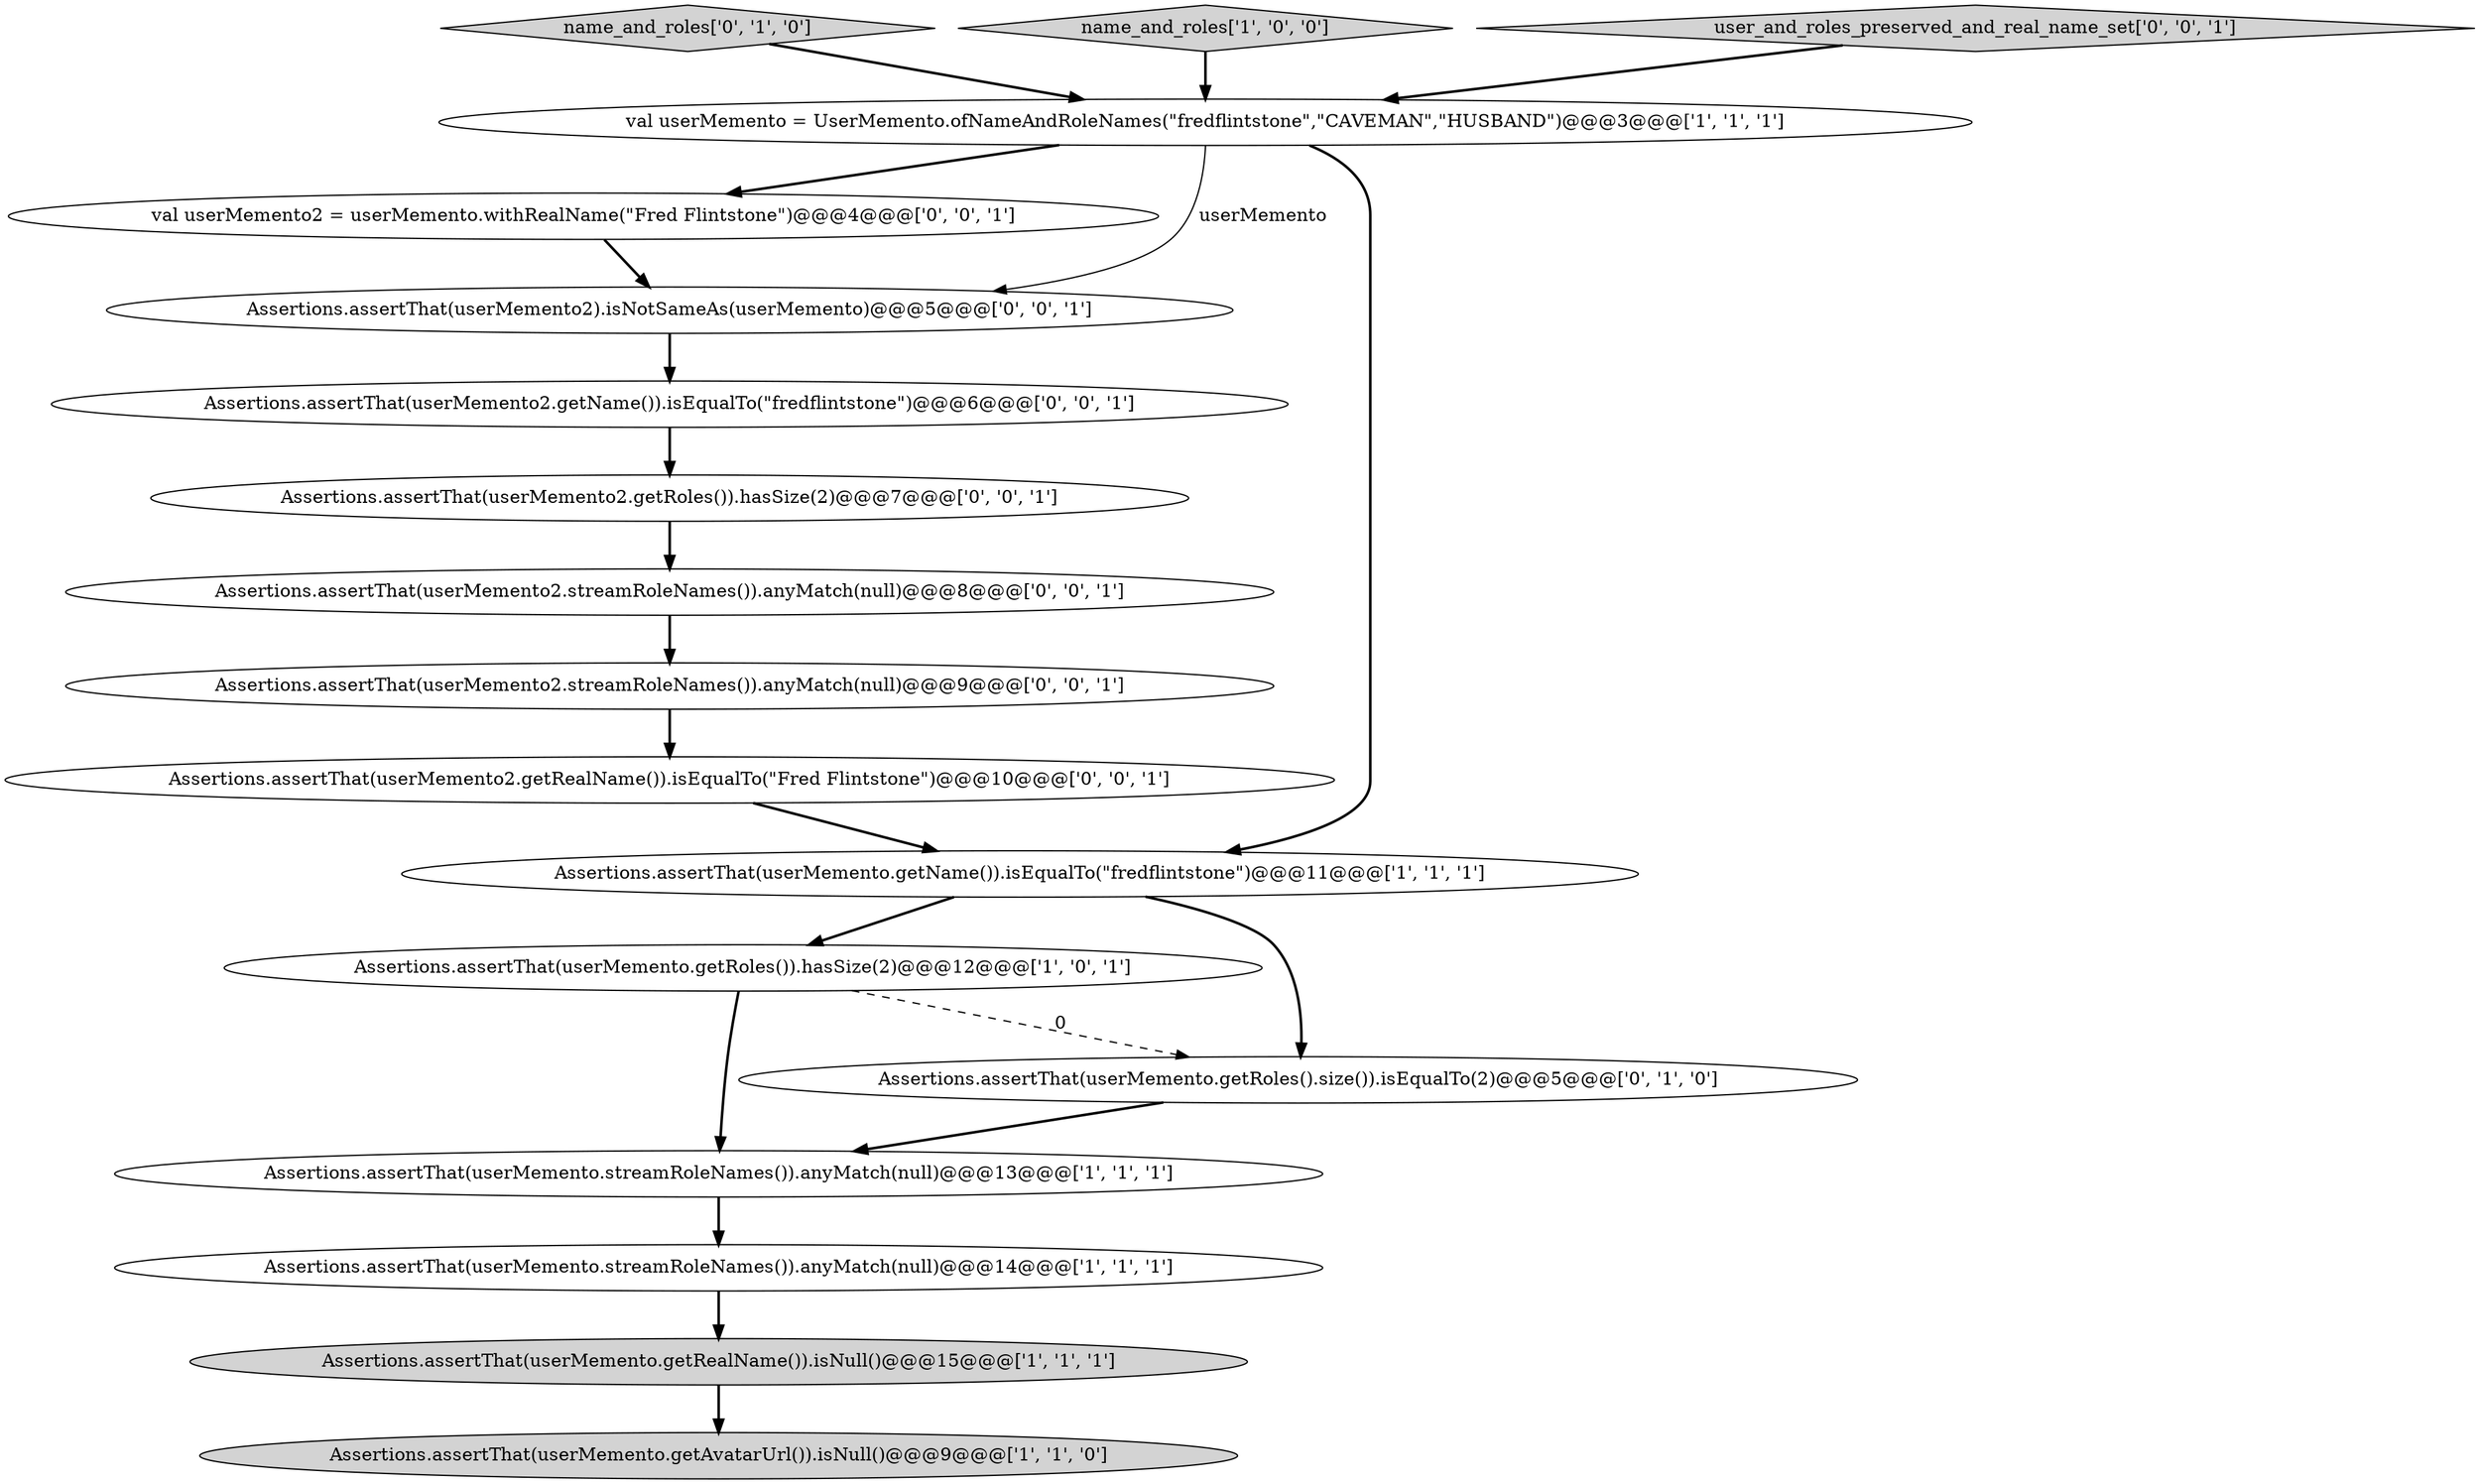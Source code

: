 digraph {
17 [style = filled, label = "Assertions.assertThat(userMemento2.streamRoleNames()).anyMatch(null)@@@8@@@['0', '0', '1']", fillcolor = white, shape = ellipse image = "AAA0AAABBB3BBB"];
8 [style = filled, label = "name_and_roles['0', '1', '0']", fillcolor = lightgray, shape = diamond image = "AAA0AAABBB2BBB"];
11 [style = filled, label = "val userMemento2 = userMemento.withRealName(\"Fred Flintstone\")@@@4@@@['0', '0', '1']", fillcolor = white, shape = ellipse image = "AAA0AAABBB3BBB"];
7 [style = filled, label = "name_and_roles['1', '0', '0']", fillcolor = lightgray, shape = diamond image = "AAA0AAABBB1BBB"];
5 [style = filled, label = "Assertions.assertThat(userMemento.streamRoleNames()).anyMatch(null)@@@14@@@['1', '1', '1']", fillcolor = white, shape = ellipse image = "AAA0AAABBB1BBB"];
10 [style = filled, label = "Assertions.assertThat(userMemento2.getRoles()).hasSize(2)@@@7@@@['0', '0', '1']", fillcolor = white, shape = ellipse image = "AAA0AAABBB3BBB"];
12 [style = filled, label = "Assertions.assertThat(userMemento2.getRealName()).isEqualTo(\"Fred Flintstone\")@@@10@@@['0', '0', '1']", fillcolor = white, shape = ellipse image = "AAA0AAABBB3BBB"];
14 [style = filled, label = "Assertions.assertThat(userMemento2.getName()).isEqualTo(\"fredflintstone\")@@@6@@@['0', '0', '1']", fillcolor = white, shape = ellipse image = "AAA0AAABBB3BBB"];
15 [style = filled, label = "user_and_roles_preserved_and_real_name_set['0', '0', '1']", fillcolor = lightgray, shape = diamond image = "AAA0AAABBB3BBB"];
16 [style = filled, label = "Assertions.assertThat(userMemento2.streamRoleNames()).anyMatch(null)@@@9@@@['0', '0', '1']", fillcolor = white, shape = ellipse image = "AAA0AAABBB3BBB"];
3 [style = filled, label = "val userMemento = UserMemento.ofNameAndRoleNames(\"fredflintstone\",\"CAVEMAN\",\"HUSBAND\")@@@3@@@['1', '1', '1']", fillcolor = white, shape = ellipse image = "AAA0AAABBB1BBB"];
0 [style = filled, label = "Assertions.assertThat(userMemento.streamRoleNames()).anyMatch(null)@@@13@@@['1', '1', '1']", fillcolor = white, shape = ellipse image = "AAA0AAABBB1BBB"];
13 [style = filled, label = "Assertions.assertThat(userMemento2).isNotSameAs(userMemento)@@@5@@@['0', '0', '1']", fillcolor = white, shape = ellipse image = "AAA0AAABBB3BBB"];
6 [style = filled, label = "Assertions.assertThat(userMemento.getAvatarUrl()).isNull()@@@9@@@['1', '1', '0']", fillcolor = lightgray, shape = ellipse image = "AAA0AAABBB1BBB"];
2 [style = filled, label = "Assertions.assertThat(userMemento.getRoles()).hasSize(2)@@@12@@@['1', '0', '1']", fillcolor = white, shape = ellipse image = "AAA0AAABBB1BBB"];
4 [style = filled, label = "Assertions.assertThat(userMemento.getName()).isEqualTo(\"fredflintstone\")@@@11@@@['1', '1', '1']", fillcolor = white, shape = ellipse image = "AAA0AAABBB1BBB"];
1 [style = filled, label = "Assertions.assertThat(userMemento.getRealName()).isNull()@@@15@@@['1', '1', '1']", fillcolor = lightgray, shape = ellipse image = "AAA0AAABBB1BBB"];
9 [style = filled, label = "Assertions.assertThat(userMemento.getRoles().size()).isEqualTo(2)@@@5@@@['0', '1', '0']", fillcolor = white, shape = ellipse image = "AAA1AAABBB2BBB"];
3->11 [style = bold, label=""];
10->17 [style = bold, label=""];
5->1 [style = bold, label=""];
12->4 [style = bold, label=""];
2->9 [style = dashed, label="0"];
9->0 [style = bold, label=""];
1->6 [style = bold, label=""];
8->3 [style = bold, label=""];
4->2 [style = bold, label=""];
7->3 [style = bold, label=""];
16->12 [style = bold, label=""];
4->9 [style = bold, label=""];
11->13 [style = bold, label=""];
15->3 [style = bold, label=""];
2->0 [style = bold, label=""];
0->5 [style = bold, label=""];
13->14 [style = bold, label=""];
14->10 [style = bold, label=""];
17->16 [style = bold, label=""];
3->4 [style = bold, label=""];
3->13 [style = solid, label="userMemento"];
}
